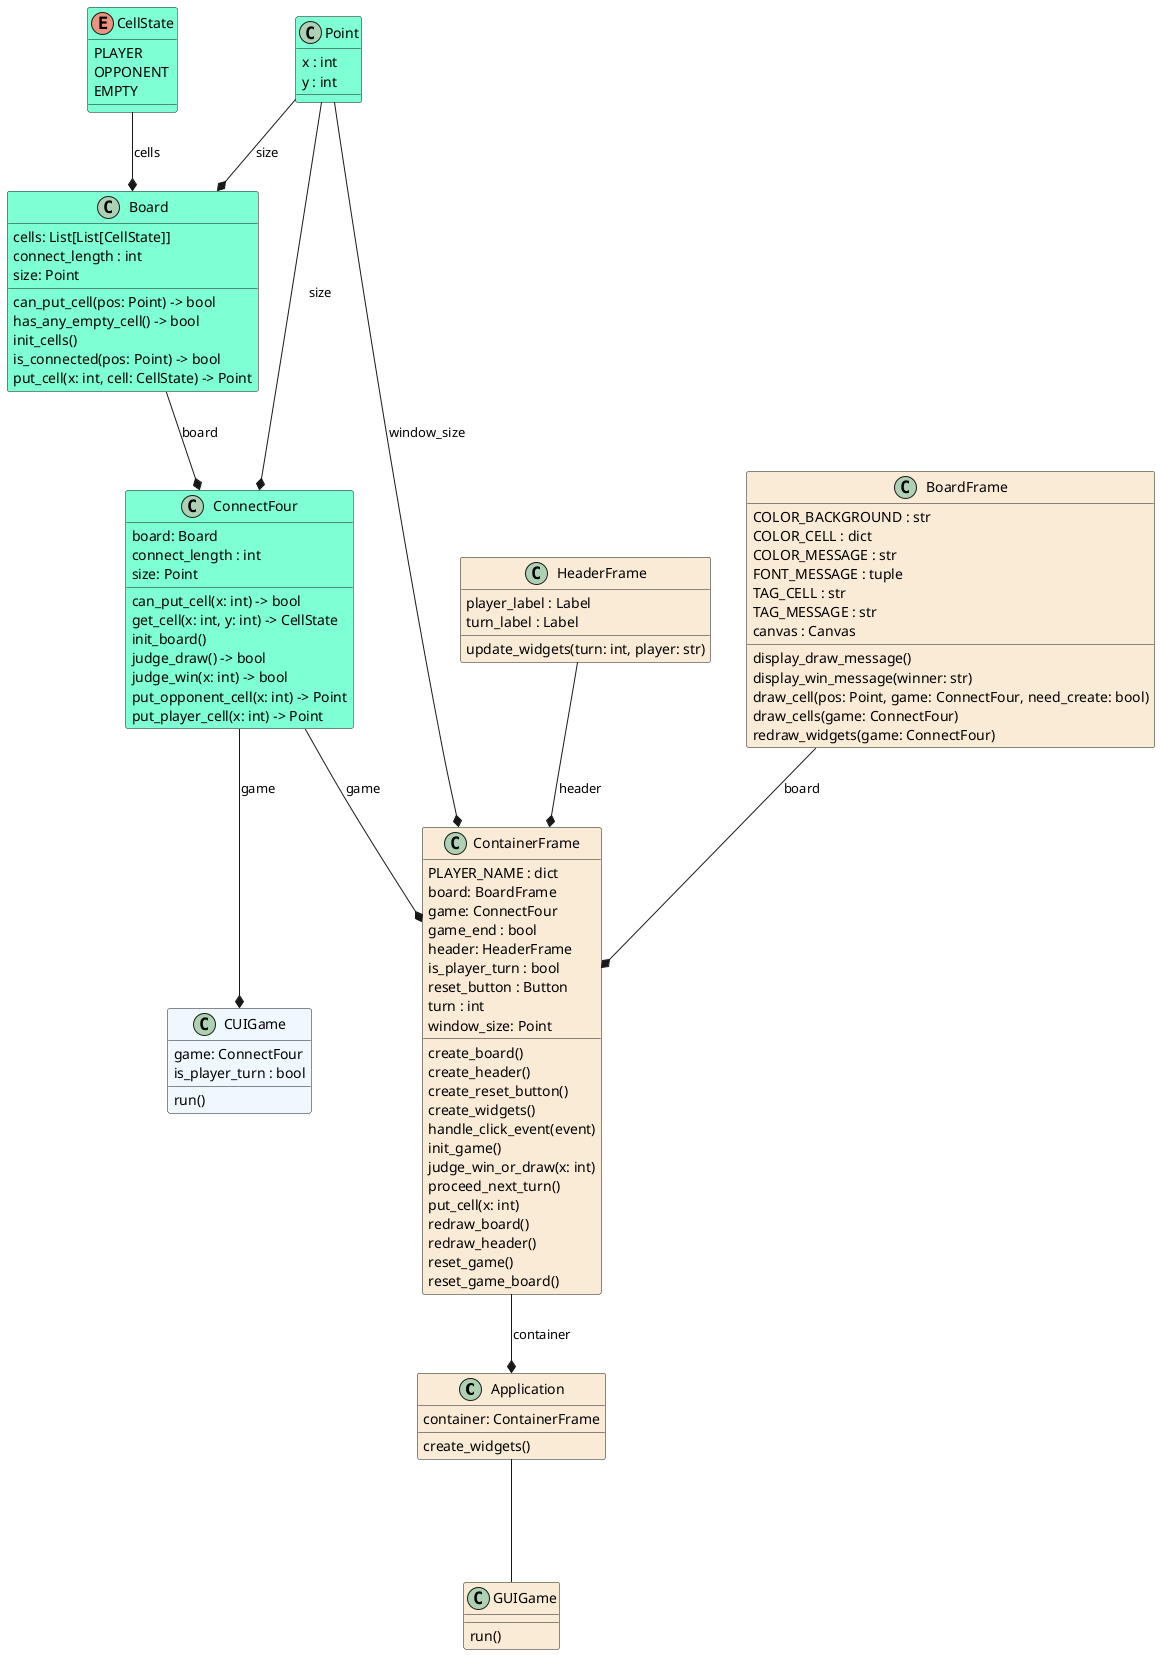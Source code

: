 @startuml classes
set namespaceSeparator none
class "Application" as gui.app.Application #antiquewhite {
  container: ContainerFrame
  create_widgets()
}
class "Board" as logic.board.Board #aquamarine {
  cells: List[List[CellState]]
  connect_length : int
  size: Point
  can_put_cell(pos: Point) -> bool
  has_any_empty_cell() -> bool
  init_cells()
  is_connected(pos: Point) -> bool
  put_cell(x: int, cell: CellState) -> Point
}
class "BoardFrame" as gui.app.BoardFrame #antiquewhite {
  COLOR_BACKGROUND : str
  COLOR_CELL : dict
  COLOR_MESSAGE : str
  FONT_MESSAGE : tuple
  TAG_CELL : str
  TAG_MESSAGE : str
  canvas : Canvas
  display_draw_message()
  display_win_message(winner: str)
  draw_cell(pos: Point, game: ConnectFour, need_create: bool)
  draw_cells(game: ConnectFour)
  redraw_widgets(game: ConnectFour)
}
class "CUIGame" as cui.game.CUIGame #aliceblue {
  game: ConnectFour
  is_player_turn : bool
  run()
}
enum "CellState" as logic.cell.CellState #aquamarine {
  PLAYER
  OPPONENT
  EMPTY
}
class "ConnectFour" as logic.connect_four.ConnectFour #aquamarine {
  board: Board
  connect_length : int
  size: Point
  can_put_cell(x: int) -> bool
  get_cell(x: int, y: int) -> CellState
  init_board()
  judge_draw() -> bool
  judge_win(x: int) -> bool
  put_opponent_cell(x: int) -> Point
  put_player_cell(x: int) -> Point
}
class "ContainerFrame" as gui.app.ContainerFrame #antiquewhite {
  PLAYER_NAME : dict
  board: BoardFrame
  game: ConnectFour
  game_end : bool
  header: HeaderFrame
  is_player_turn : bool
  reset_button : Button
  turn : int
  window_size: Point
  create_board()
  create_header()
  create_reset_button()
  create_widgets()
  handle_click_event(event)
  init_game()
  judge_win_or_draw(x: int)
  proceed_next_turn()
  put_cell(x: int)
  redraw_board()
  redraw_header()
  reset_game()
  reset_game_board()
}
class "GUIGame" as gui.game.GUIGame #antiquewhite {
  run()
}
class "HeaderFrame" as gui.app.HeaderFrame #antiquewhite {
  player_label : Label
  turn_label : Label
  update_widgets(turn: int, player: str)
}
class "Point" as logic.point.Point #aquamarine {
  x : int
  y : int
}
gui.app.Application --- gui.game.GUIGame
gui.app.BoardFrame --* gui.app.ContainerFrame : board
gui.app.ContainerFrame --* gui.app.Application : container
gui.app.HeaderFrame --* gui.app.ContainerFrame : header
logic.board.Board --* logic.connect_four.ConnectFour : board
logic.cell.CellState --* logic.board.Board: cells
logic.connect_four.ConnectFour --* cui.game.CUIGame : game
logic.connect_four.ConnectFour --* gui.app.ContainerFrame : game
logic.point.Point --* gui.app.ContainerFrame : window_size
logic.point.Point --* logic.board.Board : size
logic.point.Point --* logic.connect_four.ConnectFour : size
@enduml
